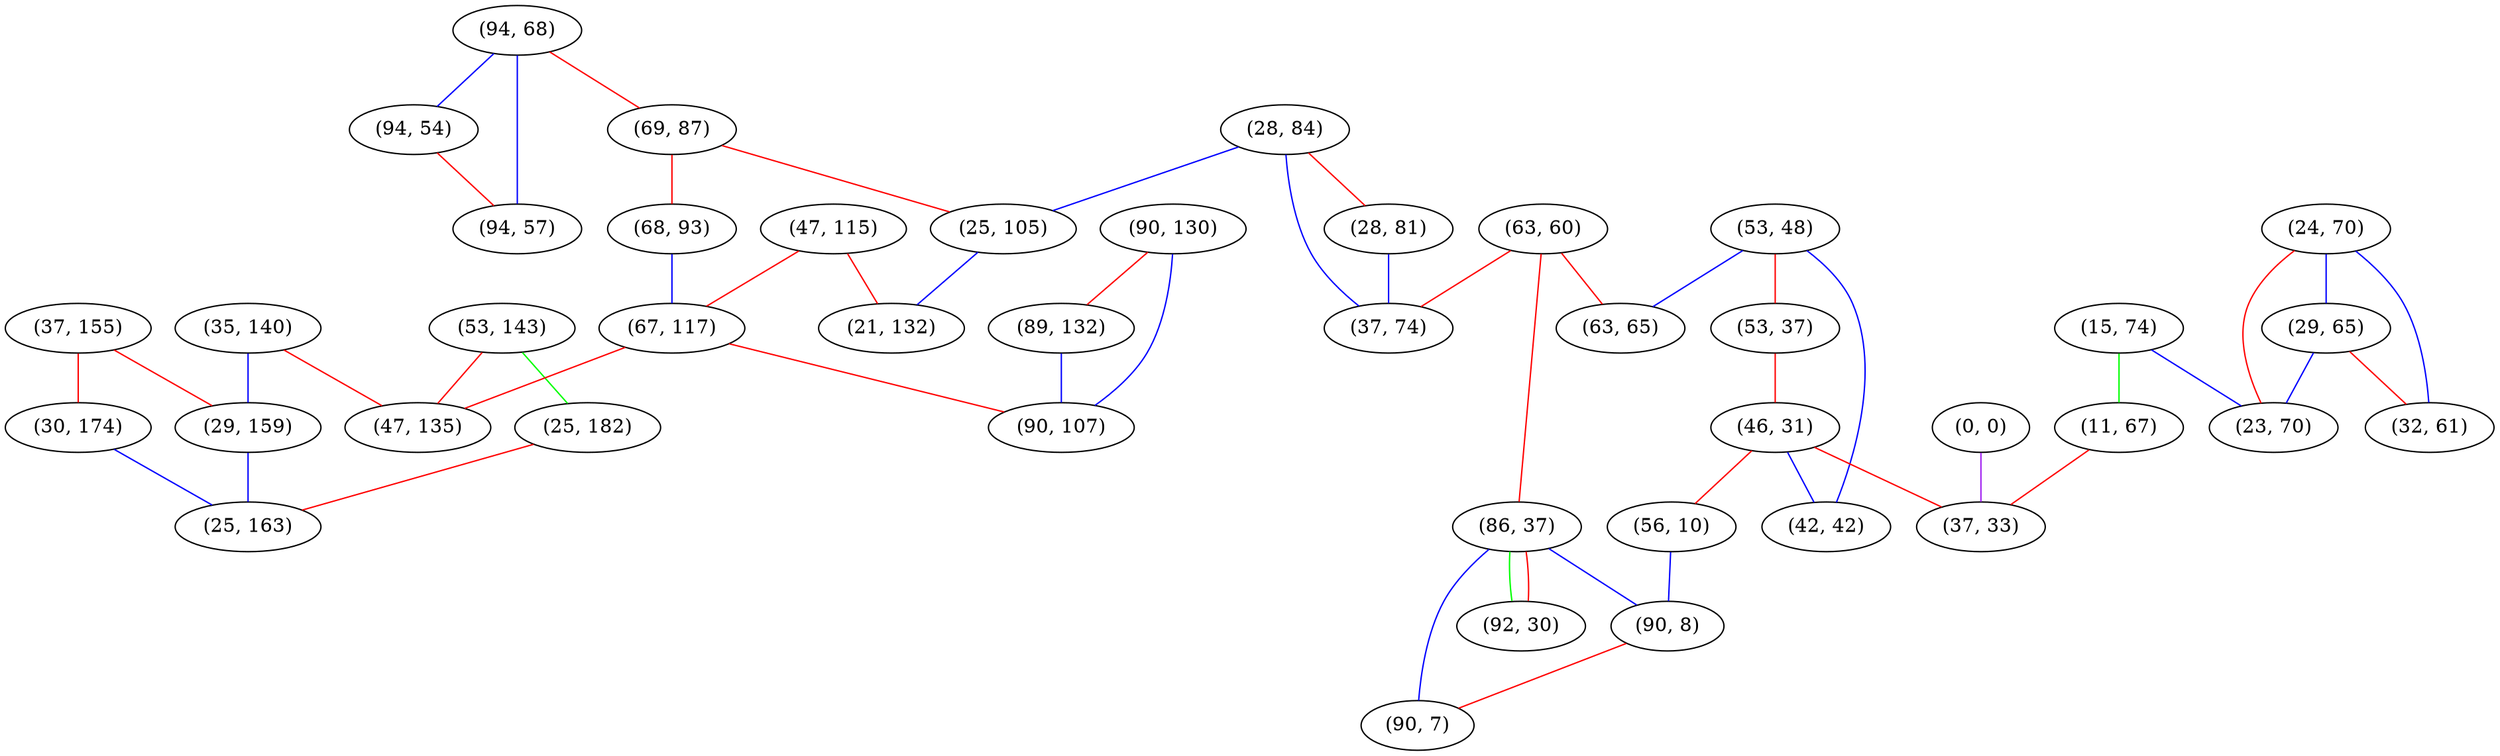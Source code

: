 graph "" {
"(53, 143)";
"(35, 140)";
"(24, 70)";
"(37, 155)";
"(15, 74)";
"(28, 84)";
"(53, 48)";
"(47, 115)";
"(94, 68)";
"(69, 87)";
"(25, 182)";
"(25, 105)";
"(63, 60)";
"(28, 81)";
"(30, 174)";
"(29, 159)";
"(11, 67)";
"(94, 54)";
"(29, 65)";
"(37, 74)";
"(53, 37)";
"(25, 163)";
"(0, 0)";
"(46, 31)";
"(86, 37)";
"(90, 130)";
"(21, 132)";
"(94, 57)";
"(37, 33)";
"(56, 10)";
"(68, 93)";
"(92, 30)";
"(89, 132)";
"(42, 42)";
"(67, 117)";
"(90, 8)";
"(90, 107)";
"(47, 135)";
"(90, 7)";
"(23, 70)";
"(32, 61)";
"(63, 65)";
"(53, 143)" -- "(25, 182)"  [color=green, key=0, weight=2];
"(53, 143)" -- "(47, 135)"  [color=red, key=0, weight=1];
"(35, 140)" -- "(29, 159)"  [color=blue, key=0, weight=3];
"(35, 140)" -- "(47, 135)"  [color=red, key=0, weight=1];
"(24, 70)" -- "(29, 65)"  [color=blue, key=0, weight=3];
"(24, 70)" -- "(23, 70)"  [color=red, key=0, weight=1];
"(24, 70)" -- "(32, 61)"  [color=blue, key=0, weight=3];
"(37, 155)" -- "(29, 159)"  [color=red, key=0, weight=1];
"(37, 155)" -- "(30, 174)"  [color=red, key=0, weight=1];
"(15, 74)" -- "(23, 70)"  [color=blue, key=0, weight=3];
"(15, 74)" -- "(11, 67)"  [color=green, key=0, weight=2];
"(28, 84)" -- "(37, 74)"  [color=blue, key=0, weight=3];
"(28, 84)" -- "(28, 81)"  [color=red, key=0, weight=1];
"(28, 84)" -- "(25, 105)"  [color=blue, key=0, weight=3];
"(53, 48)" -- "(63, 65)"  [color=blue, key=0, weight=3];
"(53, 48)" -- "(53, 37)"  [color=red, key=0, weight=1];
"(53, 48)" -- "(42, 42)"  [color=blue, key=0, weight=3];
"(47, 115)" -- "(21, 132)"  [color=red, key=0, weight=1];
"(47, 115)" -- "(67, 117)"  [color=red, key=0, weight=1];
"(94, 68)" -- "(94, 57)"  [color=blue, key=0, weight=3];
"(94, 68)" -- "(69, 87)"  [color=red, key=0, weight=1];
"(94, 68)" -- "(94, 54)"  [color=blue, key=0, weight=3];
"(69, 87)" -- "(68, 93)"  [color=red, key=0, weight=1];
"(69, 87)" -- "(25, 105)"  [color=red, key=0, weight=1];
"(25, 182)" -- "(25, 163)"  [color=red, key=0, weight=1];
"(25, 105)" -- "(21, 132)"  [color=blue, key=0, weight=3];
"(63, 60)" -- "(37, 74)"  [color=red, key=0, weight=1];
"(63, 60)" -- "(86, 37)"  [color=red, key=0, weight=1];
"(63, 60)" -- "(63, 65)"  [color=red, key=0, weight=1];
"(28, 81)" -- "(37, 74)"  [color=blue, key=0, weight=3];
"(30, 174)" -- "(25, 163)"  [color=blue, key=0, weight=3];
"(29, 159)" -- "(25, 163)"  [color=blue, key=0, weight=3];
"(11, 67)" -- "(37, 33)"  [color=red, key=0, weight=1];
"(94, 54)" -- "(94, 57)"  [color=red, key=0, weight=1];
"(29, 65)" -- "(23, 70)"  [color=blue, key=0, weight=3];
"(29, 65)" -- "(32, 61)"  [color=red, key=0, weight=1];
"(53, 37)" -- "(46, 31)"  [color=red, key=0, weight=1];
"(0, 0)" -- "(37, 33)"  [color=purple, key=0, weight=4];
"(46, 31)" -- "(37, 33)"  [color=red, key=0, weight=1];
"(46, 31)" -- "(42, 42)"  [color=blue, key=0, weight=3];
"(46, 31)" -- "(56, 10)"  [color=red, key=0, weight=1];
"(86, 37)" -- "(90, 7)"  [color=blue, key=0, weight=3];
"(86, 37)" -- "(92, 30)"  [color=green, key=0, weight=2];
"(86, 37)" -- "(92, 30)"  [color=red, key=1, weight=1];
"(86, 37)" -- "(90, 8)"  [color=blue, key=0, weight=3];
"(90, 130)" -- "(90, 107)"  [color=blue, key=0, weight=3];
"(90, 130)" -- "(89, 132)"  [color=red, key=0, weight=1];
"(56, 10)" -- "(90, 8)"  [color=blue, key=0, weight=3];
"(68, 93)" -- "(67, 117)"  [color=blue, key=0, weight=3];
"(89, 132)" -- "(90, 107)"  [color=blue, key=0, weight=3];
"(67, 117)" -- "(90, 107)"  [color=red, key=0, weight=1];
"(67, 117)" -- "(47, 135)"  [color=red, key=0, weight=1];
"(90, 8)" -- "(90, 7)"  [color=red, key=0, weight=1];
}
